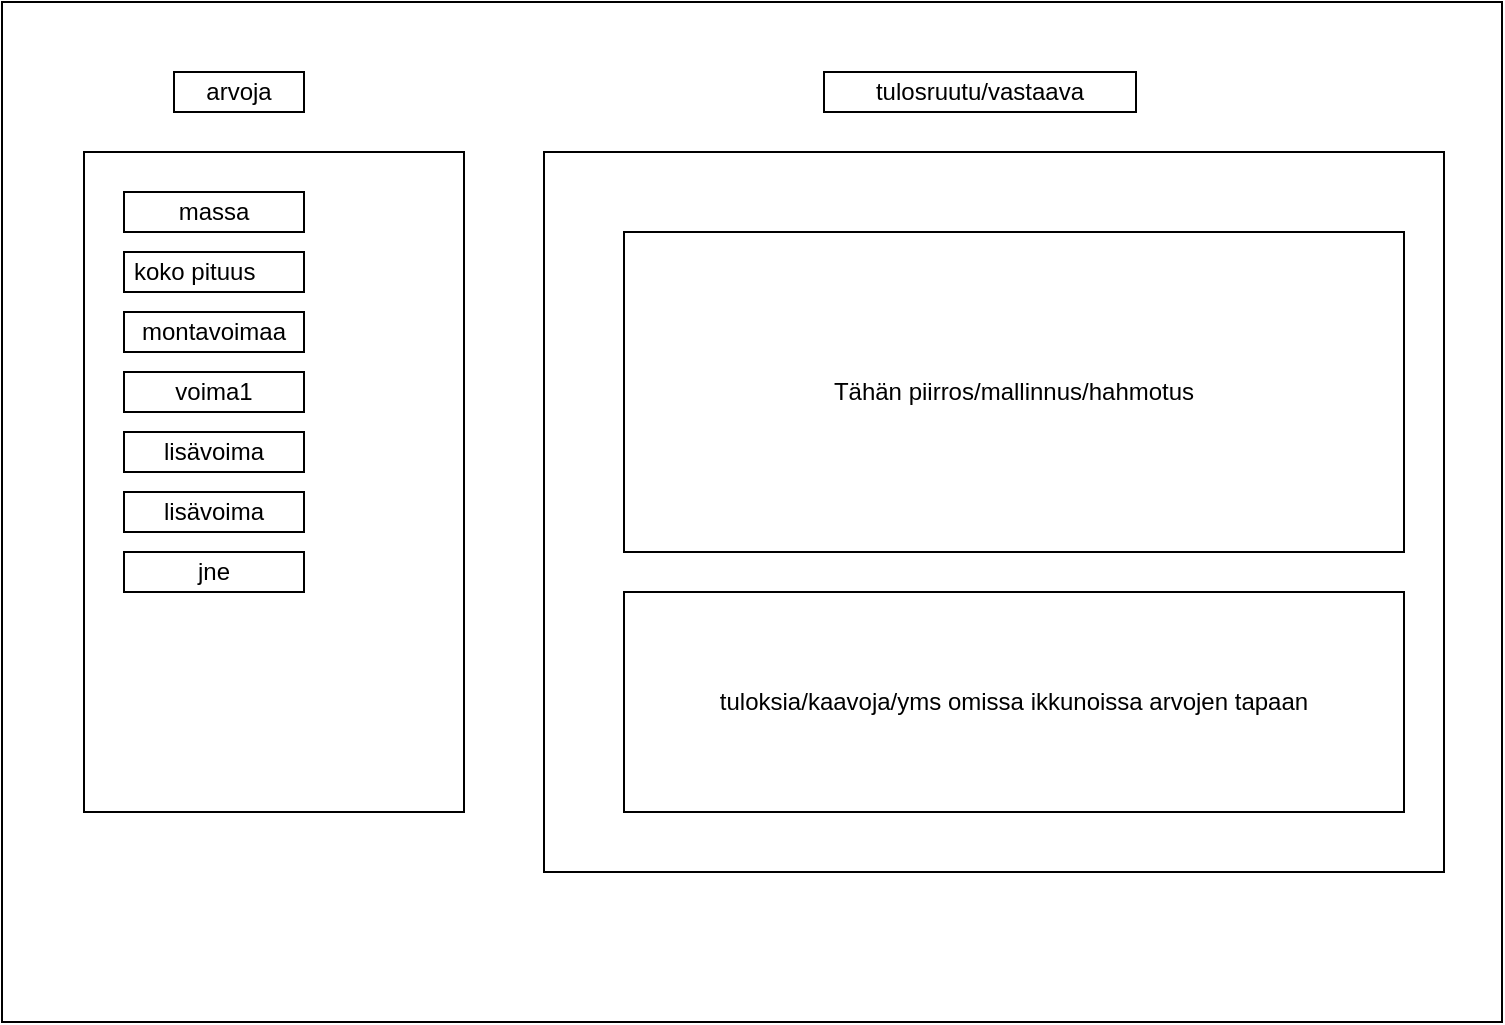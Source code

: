 <mxfile version="21.3.8" type="device">
  <diagram name="Sivu-1" id="F7t0V3OibmkTzIS3V1bG">
    <mxGraphModel dx="1434" dy="756" grid="1" gridSize="10" guides="1" tooltips="1" connect="1" arrows="1" fold="1" page="1" pageScale="1" pageWidth="827" pageHeight="1169" math="0" shadow="0">
      <root>
        <mxCell id="0" />
        <mxCell id="1" parent="0" />
        <mxCell id="e3fMuOFuvp5VZsh43DBf-2" value="" style="rounded=0;whiteSpace=wrap;html=1;" vertex="1" parent="1">
          <mxGeometry x="39" y="235" width="750" height="510" as="geometry" />
        </mxCell>
        <mxCell id="e3fMuOFuvp5VZsh43DBf-3" value="" style="rounded=0;whiteSpace=wrap;html=1;" vertex="1" parent="1">
          <mxGeometry x="80" y="310" width="190" height="330" as="geometry" />
        </mxCell>
        <mxCell id="e3fMuOFuvp5VZsh43DBf-4" value="massa" style="rounded=0;whiteSpace=wrap;html=1;" vertex="1" parent="1">
          <mxGeometry x="100" y="330" width="90" height="20" as="geometry" />
        </mxCell>
        <mxCell id="e3fMuOFuvp5VZsh43DBf-5" value="koko pituus&lt;span style=&quot;white-space: pre;&quot;&gt;&#x9;&lt;/span&gt;" style="rounded=0;whiteSpace=wrap;html=1;" vertex="1" parent="1">
          <mxGeometry x="100" y="360" width="90" height="20" as="geometry" />
        </mxCell>
        <mxCell id="e3fMuOFuvp5VZsh43DBf-6" value="montavoimaa" style="rounded=0;whiteSpace=wrap;html=1;" vertex="1" parent="1">
          <mxGeometry x="100" y="390" width="90" height="20" as="geometry" />
        </mxCell>
        <mxCell id="e3fMuOFuvp5VZsh43DBf-7" value="voima1" style="rounded=0;whiteSpace=wrap;html=1;" vertex="1" parent="1">
          <mxGeometry x="100" y="420" width="90" height="20" as="geometry" />
        </mxCell>
        <mxCell id="e3fMuOFuvp5VZsh43DBf-8" value="lisävoima" style="rounded=0;whiteSpace=wrap;html=1;" vertex="1" parent="1">
          <mxGeometry x="100" y="450" width="90" height="20" as="geometry" />
        </mxCell>
        <mxCell id="e3fMuOFuvp5VZsh43DBf-9" value="lisävoima" style="rounded=0;whiteSpace=wrap;html=1;" vertex="1" parent="1">
          <mxGeometry x="100" y="480" width="90" height="20" as="geometry" />
        </mxCell>
        <mxCell id="e3fMuOFuvp5VZsh43DBf-12" value="jne" style="rounded=0;whiteSpace=wrap;html=1;" vertex="1" parent="1">
          <mxGeometry x="100" y="510" width="90" height="20" as="geometry" />
        </mxCell>
        <mxCell id="e3fMuOFuvp5VZsh43DBf-13" value="" style="rounded=0;whiteSpace=wrap;html=1;" vertex="1" parent="1">
          <mxGeometry x="310" y="310" width="450" height="360" as="geometry" />
        </mxCell>
        <mxCell id="e3fMuOFuvp5VZsh43DBf-14" value="Tähän piirros/mallinnus/hahmotus" style="rounded=0;whiteSpace=wrap;html=1;" vertex="1" parent="1">
          <mxGeometry x="350" y="350" width="390" height="160" as="geometry" />
        </mxCell>
        <mxCell id="e3fMuOFuvp5VZsh43DBf-15" value="tuloksia/kaavoja/yms omissa ikkunoissa arvojen tapaan" style="rounded=0;whiteSpace=wrap;html=1;" vertex="1" parent="1">
          <mxGeometry x="350" y="530" width="390" height="110" as="geometry" />
        </mxCell>
        <mxCell id="e3fMuOFuvp5VZsh43DBf-16" value="arvoja" style="rounded=0;whiteSpace=wrap;html=1;" vertex="1" parent="1">
          <mxGeometry x="125" y="270" width="65" height="20" as="geometry" />
        </mxCell>
        <mxCell id="e3fMuOFuvp5VZsh43DBf-17" value="tulosruutu/vastaava" style="rounded=0;whiteSpace=wrap;html=1;" vertex="1" parent="1">
          <mxGeometry x="450" y="270" width="156" height="20" as="geometry" />
        </mxCell>
      </root>
    </mxGraphModel>
  </diagram>
</mxfile>
